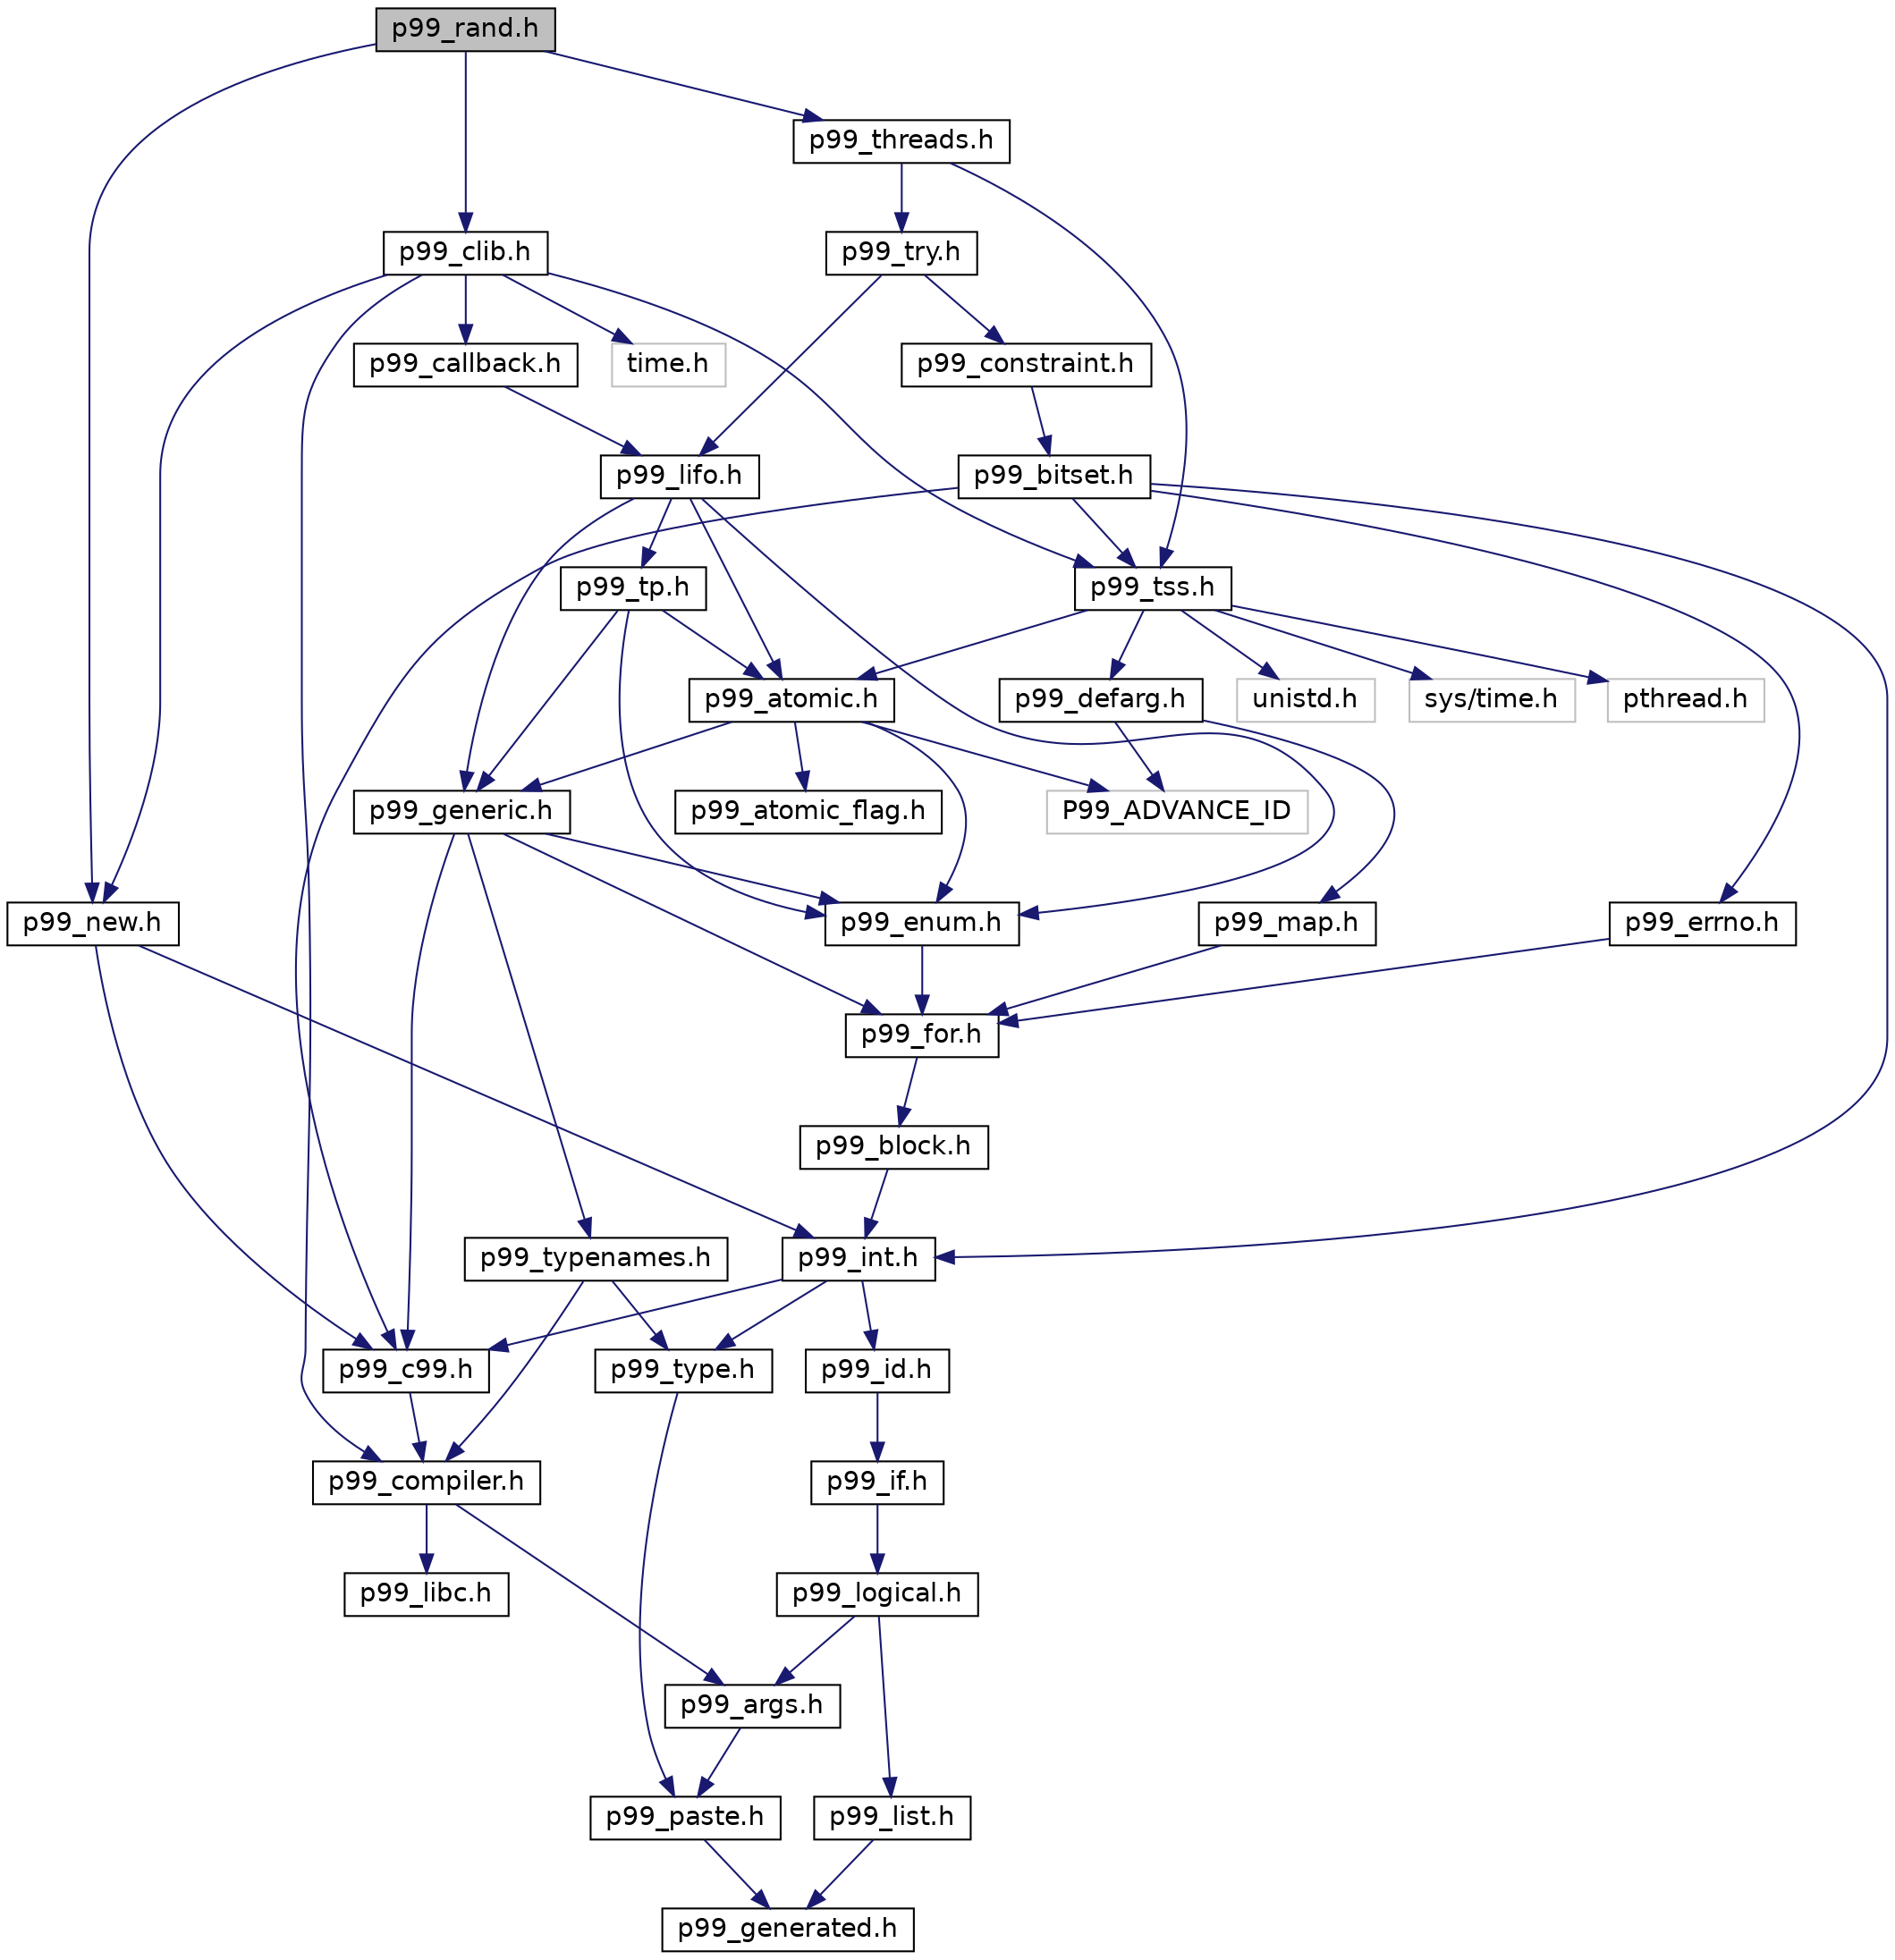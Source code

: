 digraph "p99_rand.h"
{
 // LATEX_PDF_SIZE
  edge [fontname="Helvetica",fontsize="14",labelfontname="Helvetica",labelfontsize="14"];
  node [fontname="Helvetica",fontsize="14",shape=record];
  Node1 [label="p99_rand.h",height=0.2,width=0.4,color="black", fillcolor="grey75", style="filled", fontcolor="black",tooltip="An implementation of George Marsaglia's xorshift PRG with a period of about 2^160."];
  Node1 -> Node2 [color="midnightblue",fontsize="14",style="solid",fontname="Helvetica"];
  Node2 [label="p99_threads.h",height=0.2,width=0.4,color="black", fillcolor="white", style="filled",URL="$p99__threads_8h.html",tooltip=" "];
  Node2 -> Node3 [color="midnightblue",fontsize="14",style="solid",fontname="Helvetica"];
  Node3 [label="p99_try.h",height=0.2,width=0.4,color="black", fillcolor="white", style="filled",URL="$p99__try_8h.html",tooltip=" "];
  Node3 -> Node4 [color="midnightblue",fontsize="14",style="solid",fontname="Helvetica"];
  Node4 [label="p99_constraint.h",height=0.2,width=0.4,color="black", fillcolor="white", style="filled",URL="$p99__constraint_8h.html",tooltip=" "];
  Node4 -> Node5 [color="midnightblue",fontsize="14",style="solid",fontname="Helvetica"];
  Node5 [label="p99_bitset.h",height=0.2,width=0.4,color="black", fillcolor="white", style="filled",URL="$p99__bitset_8h.html",tooltip=" "];
  Node5 -> Node6 [color="midnightblue",fontsize="14",style="solid",fontname="Helvetica"];
  Node6 [label="p99_tss.h",height=0.2,width=0.4,color="black", fillcolor="white", style="filled",URL="$p99__tss_8h.html",tooltip=" "];
  Node6 -> Node7 [color="midnightblue",fontsize="14",style="solid",fontname="Helvetica"];
  Node7 [label="unistd.h",height=0.2,width=0.4,color="grey75", fillcolor="white", style="filled",tooltip=" "];
  Node6 -> Node8 [color="midnightblue",fontsize="14",style="solid",fontname="Helvetica"];
  Node8 [label="sys/time.h",height=0.2,width=0.4,color="grey75", fillcolor="white", style="filled",tooltip=" "];
  Node6 -> Node9 [color="midnightblue",fontsize="14",style="solid",fontname="Helvetica"];
  Node9 [label="pthread.h",height=0.2,width=0.4,color="grey75", fillcolor="white", style="filled",tooltip=" "];
  Node6 -> Node10 [color="midnightblue",fontsize="14",style="solid",fontname="Helvetica"];
  Node10 [label="p99_defarg.h",height=0.2,width=0.4,color="black", fillcolor="white", style="filled",URL="$p99__defarg_8h.html",tooltip="Macros for default arguments to functions."];
  Node10 -> Node11 [color="midnightblue",fontsize="14",style="solid",fontname="Helvetica"];
  Node11 [label="p99_map.h",height=0.2,width=0.4,color="black", fillcolor="white", style="filled",URL="$p99__map_8h.html",tooltip="macros to produce lists of statements or declarations."];
  Node11 -> Node12 [color="midnightblue",fontsize="14",style="solid",fontname="Helvetica"];
  Node12 [label="p99_for.h",height=0.2,width=0.4,color="black", fillcolor="white", style="filled",URL="$p99__for_8h.html",tooltip="A preprocessor for loop implementation and some derived list handling macros."];
  Node12 -> Node13 [color="midnightblue",fontsize="14",style="solid",fontname="Helvetica"];
  Node13 [label="p99_block.h",height=0.2,width=0.4,color="black", fillcolor="white", style="filled",URL="$p99__block_8h.html",tooltip="Macros that implement controlling blocks."];
  Node13 -> Node14 [color="midnightblue",fontsize="14",style="solid",fontname="Helvetica"];
  Node14 [label="p99_int.h",height=0.2,width=0.4,color="black", fillcolor="white", style="filled",URL="$p99__int_8h.html",tooltip="Macros handling integer types and initialization."];
  Node14 -> Node15 [color="midnightblue",fontsize="14",style="solid",fontname="Helvetica"];
  Node15 [label="p99_c99.h",height=0.2,width=0.4,color="black", fillcolor="white", style="filled",URL="$p99__c99_8h.html",tooltip="C99 specific include files that are required by the standard."];
  Node15 -> Node16 [color="midnightblue",fontsize="14",style="solid",fontname="Helvetica"];
  Node16 [label="p99_compiler.h",height=0.2,width=0.4,color="black", fillcolor="white", style="filled",URL="$p99__compiler_8h.html",tooltip="Group compiler dependencies together in one file."];
  Node16 -> Node17 [color="midnightblue",fontsize="14",style="solid",fontname="Helvetica"];
  Node17 [label="p99_args.h",height=0.2,width=0.4,color="black", fillcolor="white", style="filled",URL="$p99__args_8h.html",tooltip="Providing macros that handle variadic macro argument lists."];
  Node17 -> Node18 [color="midnightblue",fontsize="14",style="solid",fontname="Helvetica"];
  Node18 [label="p99_paste.h",height=0.2,width=0.4,color="black", fillcolor="white", style="filled",URL="$p99__paste_8h.html",tooltip="macros that paste tokens in a predictable way"];
  Node18 -> Node19 [color="midnightblue",fontsize="14",style="solid",fontname="Helvetica"];
  Node19 [label="p99_generated.h",height=0.2,width=0.4,color="black", fillcolor="white", style="filled",URL="$p99__generated_8h.html",tooltip="automatically generated macros to handle variadic macros."];
  Node16 -> Node20 [color="midnightblue",fontsize="14",style="solid",fontname="Helvetica"];
  Node20 [label="p99_libc.h",height=0.2,width=0.4,color="black", fillcolor="white", style="filled",URL="$p99__libc_8h.html",tooltip="Group C library dependencies together in one file."];
  Node14 -> Node21 [color="midnightblue",fontsize="14",style="solid",fontname="Helvetica"];
  Node21 [label="p99_id.h",height=0.2,width=0.4,color="black", fillcolor="white", style="filled",URL="$p99__id_8h.html",tooltip="Implement a simple FILEID that changes each time this file is included somewhere."];
  Node21 -> Node22 [color="midnightblue",fontsize="14",style="solid",fontname="Helvetica"];
  Node22 [label="p99_if.h",height=0.2,width=0.4,color="black", fillcolor="white", style="filled",URL="$p99__if_8h.html",tooltip="preprocessor conditionals to use inside macros"];
  Node22 -> Node23 [color="midnightblue",fontsize="14",style="solid",fontname="Helvetica"];
  Node23 [label="p99_logical.h",height=0.2,width=0.4,color="black", fillcolor="white", style="filled",URL="$p99__logical_8h.html",tooltip="macros to handle Boolean conditions at compile time."];
  Node23 -> Node17 [color="midnightblue",fontsize="14",style="solid",fontname="Helvetica"];
  Node23 -> Node24 [color="midnightblue",fontsize="14",style="solid",fontname="Helvetica"];
  Node24 [label="p99_list.h",height=0.2,width=0.4,color="black", fillcolor="white", style="filled",URL="$p99__list_8h.html",tooltip="Basis macros to process the parameter list of a variadic macro."];
  Node24 -> Node19 [color="midnightblue",fontsize="14",style="solid",fontname="Helvetica"];
  Node14 -> Node25 [color="midnightblue",fontsize="14",style="solid",fontname="Helvetica"];
  Node25 [label="p99_type.h",height=0.2,width=0.4,color="black", fillcolor="white", style="filled",URL="$p99__type_8h.html",tooltip=" "];
  Node25 -> Node18 [color="midnightblue",fontsize="14",style="solid",fontname="Helvetica"];
  Node10 -> Node26 [color="midnightblue",fontsize="14",style="solid",fontname="Helvetica"];
  Node26 [label="P99_ADVANCE_ID",height=0.2,width=0.4,color="grey75", fillcolor="white", style="filled",tooltip=" "];
  Node6 -> Node27 [color="midnightblue",fontsize="14",style="solid",fontname="Helvetica"];
  Node27 [label="p99_atomic.h",height=0.2,width=0.4,color="black", fillcolor="white", style="filled",URL="$p99__atomic_8h.html",tooltip=" "];
  Node27 -> Node28 [color="midnightblue",fontsize="14",style="solid",fontname="Helvetica"];
  Node28 [label="p99_enum.h",height=0.2,width=0.4,color="black", fillcolor="white", style="filled",URL="$p99__enum_8h.html",tooltip=" "];
  Node28 -> Node12 [color="midnightblue",fontsize="14",style="solid",fontname="Helvetica"];
  Node27 -> Node29 [color="midnightblue",fontsize="14",style="solid",fontname="Helvetica"];
  Node29 [label="p99_generic.h",height=0.2,width=0.4,color="black", fillcolor="white", style="filled",URL="$p99__generic_8h.html",tooltip=" "];
  Node29 -> Node12 [color="midnightblue",fontsize="14",style="solid",fontname="Helvetica"];
  Node29 -> Node28 [color="midnightblue",fontsize="14",style="solid",fontname="Helvetica"];
  Node29 -> Node30 [color="midnightblue",fontsize="14",style="solid",fontname="Helvetica"];
  Node30 [label="p99_typenames.h",height=0.2,width=0.4,color="black", fillcolor="white", style="filled",URL="$p99__typenames_8h.html",tooltip="Declare types derived from the standard types."];
  Node30 -> Node16 [color="midnightblue",fontsize="14",style="solid",fontname="Helvetica"];
  Node30 -> Node25 [color="midnightblue",fontsize="14",style="solid",fontname="Helvetica"];
  Node29 -> Node15 [color="midnightblue",fontsize="14",style="solid",fontname="Helvetica"];
  Node27 -> Node26 [color="midnightblue",fontsize="14",style="solid",fontname="Helvetica"];
  Node27 -> Node31 [color="midnightblue",fontsize="14",style="solid",fontname="Helvetica"];
  Node31 [label="p99_atomic_flag.h",height=0.2,width=0.4,color="black", fillcolor="white", style="filled",URL="$p99__atomic__flag_8h.html",tooltip=" "];
  Node5 -> Node15 [color="midnightblue",fontsize="14",style="solid",fontname="Helvetica"];
  Node5 -> Node32 [color="midnightblue",fontsize="14",style="solid",fontname="Helvetica"];
  Node32 [label="p99_errno.h",height=0.2,width=0.4,color="black", fillcolor="white", style="filled",URL="$p99__errno_8h.html",tooltip=" "];
  Node32 -> Node12 [color="midnightblue",fontsize="14",style="solid",fontname="Helvetica"];
  Node5 -> Node14 [color="midnightblue",fontsize="14",style="solid",fontname="Helvetica"];
  Node3 -> Node33 [color="midnightblue",fontsize="14",style="solid",fontname="Helvetica"];
  Node33 [label="p99_lifo.h",height=0.2,width=0.4,color="black", fillcolor="white", style="filled",URL="$p99__lifo_8h.html",tooltip=" "];
  Node33 -> Node28 [color="midnightblue",fontsize="14",style="solid",fontname="Helvetica"];
  Node33 -> Node29 [color="midnightblue",fontsize="14",style="solid",fontname="Helvetica"];
  Node33 -> Node27 [color="midnightblue",fontsize="14",style="solid",fontname="Helvetica"];
  Node33 -> Node34 [color="midnightblue",fontsize="14",style="solid",fontname="Helvetica"];
  Node34 [label="p99_tp.h",height=0.2,width=0.4,color="black", fillcolor="white", style="filled",URL="$p99__tp_8h.html",tooltip=" "];
  Node34 -> Node28 [color="midnightblue",fontsize="14",style="solid",fontname="Helvetica"];
  Node34 -> Node29 [color="midnightblue",fontsize="14",style="solid",fontname="Helvetica"];
  Node34 -> Node27 [color="midnightblue",fontsize="14",style="solid",fontname="Helvetica"];
  Node2 -> Node6 [color="midnightblue",fontsize="14",style="solid",fontname="Helvetica"];
  Node1 -> Node35 [color="midnightblue",fontsize="14",style="solid",fontname="Helvetica"];
  Node35 [label="p99_new.h",height=0.2,width=0.4,color="black", fillcolor="white", style="filled",URL="$p99__new_8h.html",tooltip="Macros for initialization and allocation."];
  Node35 -> Node15 [color="midnightblue",fontsize="14",style="solid",fontname="Helvetica"];
  Node35 -> Node14 [color="midnightblue",fontsize="14",style="solid",fontname="Helvetica"];
  Node1 -> Node36 [color="midnightblue",fontsize="14",style="solid",fontname="Helvetica"];
  Node36 [label="p99_clib.h",height=0.2,width=0.4,color="black", fillcolor="white", style="filled",URL="$p99__clib_8h.html",tooltip=" "];
  Node36 -> Node16 [color="midnightblue",fontsize="14",style="solid",fontname="Helvetica"];
  Node36 -> Node35 [color="midnightblue",fontsize="14",style="solid",fontname="Helvetica"];
  Node36 -> Node37 [color="midnightblue",fontsize="14",style="solid",fontname="Helvetica"];
  Node37 [label="p99_callback.h",height=0.2,width=0.4,color="black", fillcolor="white", style="filled",URL="$p99__callback_8h.html",tooltip=" "];
  Node37 -> Node33 [color="midnightblue",fontsize="14",style="solid",fontname="Helvetica"];
  Node36 -> Node6 [color="midnightblue",fontsize="14",style="solid",fontname="Helvetica"];
  Node36 -> Node38 [color="midnightblue",fontsize="14",style="solid",fontname="Helvetica"];
  Node38 [label="time.h",height=0.2,width=0.4,color="grey75", fillcolor="white", style="filled",tooltip=" "];
}
